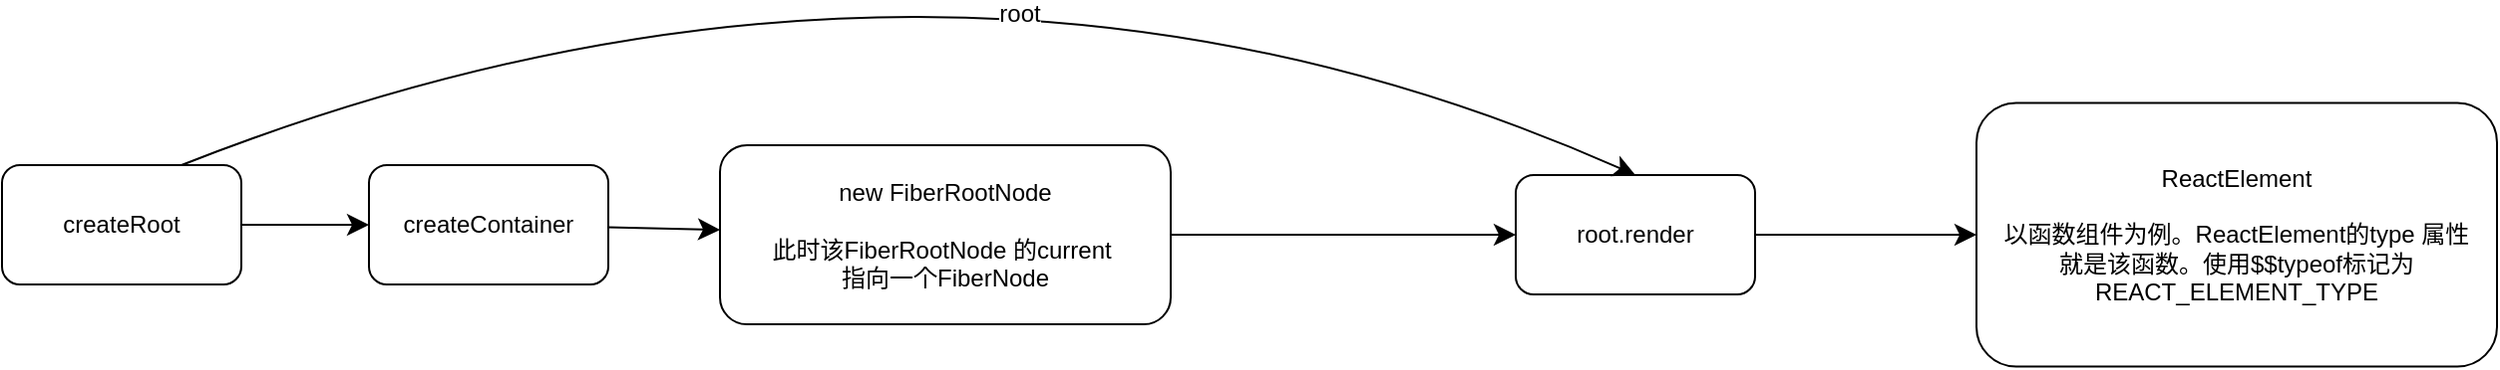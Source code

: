 <mxfile version="24.2.1" type="github">
  <diagram name="第 1 页" id="z2x4UcJcFMROci2A8Mf3">
    <mxGraphModel dx="1434" dy="796" grid="1" gridSize="10" guides="1" tooltips="1" connect="1" arrows="1" fold="1" page="1" pageScale="1" pageWidth="827" pageHeight="1169" math="0" shadow="0">
      <root>
        <mxCell id="0" />
        <mxCell id="1" parent="0" />
        <mxCell id="IfcWRajiX3WYb2eG6ur--5" value="" style="edgeStyle=none;curved=1;rounded=0;orthogonalLoop=1;jettySize=auto;html=1;fontSize=12;startSize=8;endSize=8;" edge="1" parent="1" source="IfcWRajiX3WYb2eG6ur--1" target="IfcWRajiX3WYb2eG6ur--4">
          <mxGeometry relative="1" as="geometry" />
        </mxCell>
        <mxCell id="IfcWRajiX3WYb2eG6ur--1" value="createRoot" style="rounded=1;whiteSpace=wrap;html=1;" vertex="1" parent="1">
          <mxGeometry x="110" y="200" width="120" height="60" as="geometry" />
        </mxCell>
        <mxCell id="IfcWRajiX3WYb2eG6ur--7" value="" style="edgeStyle=none;curved=1;rounded=0;orthogonalLoop=1;jettySize=auto;html=1;fontSize=12;startSize=8;endSize=8;" edge="1" parent="1" source="IfcWRajiX3WYb2eG6ur--4" target="IfcWRajiX3WYb2eG6ur--6">
          <mxGeometry relative="1" as="geometry" />
        </mxCell>
        <mxCell id="IfcWRajiX3WYb2eG6ur--4" value="createContainer" style="whiteSpace=wrap;html=1;rounded=1;" vertex="1" parent="1">
          <mxGeometry x="294" y="200" width="120" height="60" as="geometry" />
        </mxCell>
        <mxCell id="IfcWRajiX3WYb2eG6ur--9" value="" style="edgeStyle=none;curved=1;rounded=0;orthogonalLoop=1;jettySize=auto;html=1;fontSize=12;startSize=8;endSize=8;" edge="1" parent="1" source="IfcWRajiX3WYb2eG6ur--6" target="IfcWRajiX3WYb2eG6ur--8">
          <mxGeometry relative="1" as="geometry" />
        </mxCell>
        <mxCell id="IfcWRajiX3WYb2eG6ur--6" value="new&amp;nbsp;FiberRootNode&lt;div&gt;&lt;br&gt;&lt;/div&gt;&lt;div&gt;此时该FiberRootNode 的current&amp;nbsp;&lt;/div&gt;&lt;div&gt;指向一个FiberNode&lt;/div&gt;" style="whiteSpace=wrap;html=1;rounded=1;" vertex="1" parent="1">
          <mxGeometry x="470" y="190" width="226" height="90" as="geometry" />
        </mxCell>
        <mxCell id="IfcWRajiX3WYb2eG6ur--13" value="" style="edgeStyle=none;curved=1;rounded=0;orthogonalLoop=1;jettySize=auto;html=1;fontSize=12;startSize=8;endSize=8;" edge="1" parent="1" source="IfcWRajiX3WYb2eG6ur--8" target="IfcWRajiX3WYb2eG6ur--12">
          <mxGeometry relative="1" as="geometry" />
        </mxCell>
        <mxCell id="IfcWRajiX3WYb2eG6ur--8" value="root.render" style="whiteSpace=wrap;html=1;rounded=1;" vertex="1" parent="1">
          <mxGeometry x="869" y="205" width="120" height="60" as="geometry" />
        </mxCell>
        <mxCell id="IfcWRajiX3WYb2eG6ur--10" style="edgeStyle=none;curved=1;rounded=0;orthogonalLoop=1;jettySize=auto;html=1;exitX=0.75;exitY=0;exitDx=0;exitDy=0;entryX=0.5;entryY=0;entryDx=0;entryDy=0;fontSize=12;startSize=8;endSize=8;" edge="1" parent="1" source="IfcWRajiX3WYb2eG6ur--1" target="IfcWRajiX3WYb2eG6ur--8">
          <mxGeometry relative="1" as="geometry">
            <Array as="points">
              <mxPoint x="580" y="50" />
            </Array>
          </mxGeometry>
        </mxCell>
        <mxCell id="IfcWRajiX3WYb2eG6ur--11" value="root" style="edgeLabel;html=1;align=center;verticalAlign=middle;resizable=0;points=[];fontSize=12;" vertex="1" connectable="0" parent="IfcWRajiX3WYb2eG6ur--10">
          <mxGeometry x="0.202" y="-51" relative="1" as="geometry">
            <mxPoint as="offset" />
          </mxGeometry>
        </mxCell>
        <mxCell id="IfcWRajiX3WYb2eG6ur--12" value="ReactElement&lt;div&gt;&lt;br&gt;&lt;/div&gt;&lt;div&gt;以函数组件为例。ReactElement的type 属性&lt;/div&gt;&lt;div&gt;就是该函数。使用$$typeof标记为&lt;/div&gt;&lt;div&gt;REACT_ELEMENT_TYPE&lt;br&gt;&lt;/div&gt;" style="whiteSpace=wrap;html=1;rounded=1;" vertex="1" parent="1">
          <mxGeometry x="1100" y="168.75" width="261" height="132.5" as="geometry" />
        </mxCell>
      </root>
    </mxGraphModel>
  </diagram>
</mxfile>

